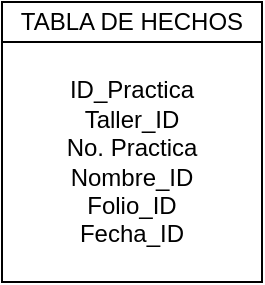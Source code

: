 <mxfile version="26.1.3">
  <diagram name="Página-1" id="lEnupc2vQ5AVQNWuJw1-">
    <mxGraphModel dx="1114" dy="600" grid="1" gridSize="10" guides="1" tooltips="1" connect="1" arrows="1" fold="1" page="1" pageScale="1" pageWidth="827" pageHeight="1169" math="0" shadow="0">
      <root>
        <mxCell id="0" />
        <mxCell id="1" parent="0" />
        <mxCell id="4ZPQLaFZJAPQ746rarUw-6" value="TABLA DE HECHOS" style="rounded=0;whiteSpace=wrap;html=1;" vertex="1" parent="1">
          <mxGeometry x="340" y="180" width="130" height="20" as="geometry" />
        </mxCell>
        <mxCell id="4ZPQLaFZJAPQ746rarUw-7" value="ID_Practica&lt;div&gt;Taller_ID&lt;/div&gt;&lt;div&gt;No. Practica&lt;/div&gt;&lt;div&gt;Nombre_ID&lt;/div&gt;&lt;div&gt;Folio_ID&lt;/div&gt;&lt;div&gt;Fecha_ID&lt;/div&gt;" style="rounded=0;whiteSpace=wrap;html=1;" vertex="1" parent="1">
          <mxGeometry x="340" y="200" width="130" height="120" as="geometry" />
        </mxCell>
      </root>
    </mxGraphModel>
  </diagram>
</mxfile>
